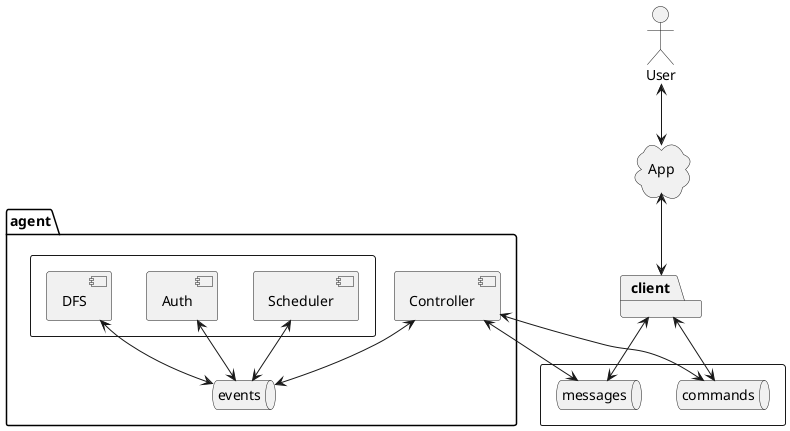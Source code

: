 @startuml
'https://plantuml.com/deployment-diagram



cloud App
actor User
package client


package agent {
  component Controller
  queue events

  rectangle {
    component DFS
    component Auth
    component Scheduler
  }

  Auth <-> events
  DFS <-> events
  Scheduler <-down-> events
  Controller <-down-> events
}

rectangle {
  queue commands
  queue messages
}

User <-down-> App
App <-down-> client
client <-> commands
commands <-> Controller
Controller <-down-> messages
client <-down-> messages

@enduml